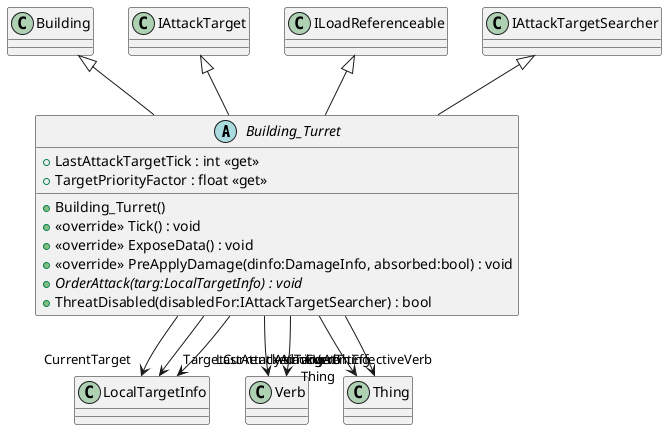 @startuml
abstract class Building_Turret {
    + LastAttackTargetTick : int <<get>>
    + TargetPriorityFactor : float <<get>>
    + Building_Turret()
    + <<override>> Tick() : void
    + <<override>> ExposeData() : void
    + <<override>> PreApplyDamage(dinfo:DamageInfo, absorbed:bool) : void
    + {abstract} OrderAttack(targ:LocalTargetInfo) : void
    + ThreatDisabled(disabledFor:IAttackTargetSearcher) : bool
}
Building <|-- Building_Turret
IAttackTarget <|-- Building_Turret
ILoadReferenceable <|-- Building_Turret
IAttackTargetSearcher <|-- Building_Turret
Building_Turret --> "CurrentTarget" LocalTargetInfo
Building_Turret --> "AttackVerb" Verb
Building_Turret --> "Thing" Thing
Building_Turret --> "TargetCurrentlyAimingAt" LocalTargetInfo
Building_Turret --> "Thing" Thing
Building_Turret --> "CurrentEffectiveVerb" Verb
Building_Turret --> "LastAttackedTarget" LocalTargetInfo
@enduml
